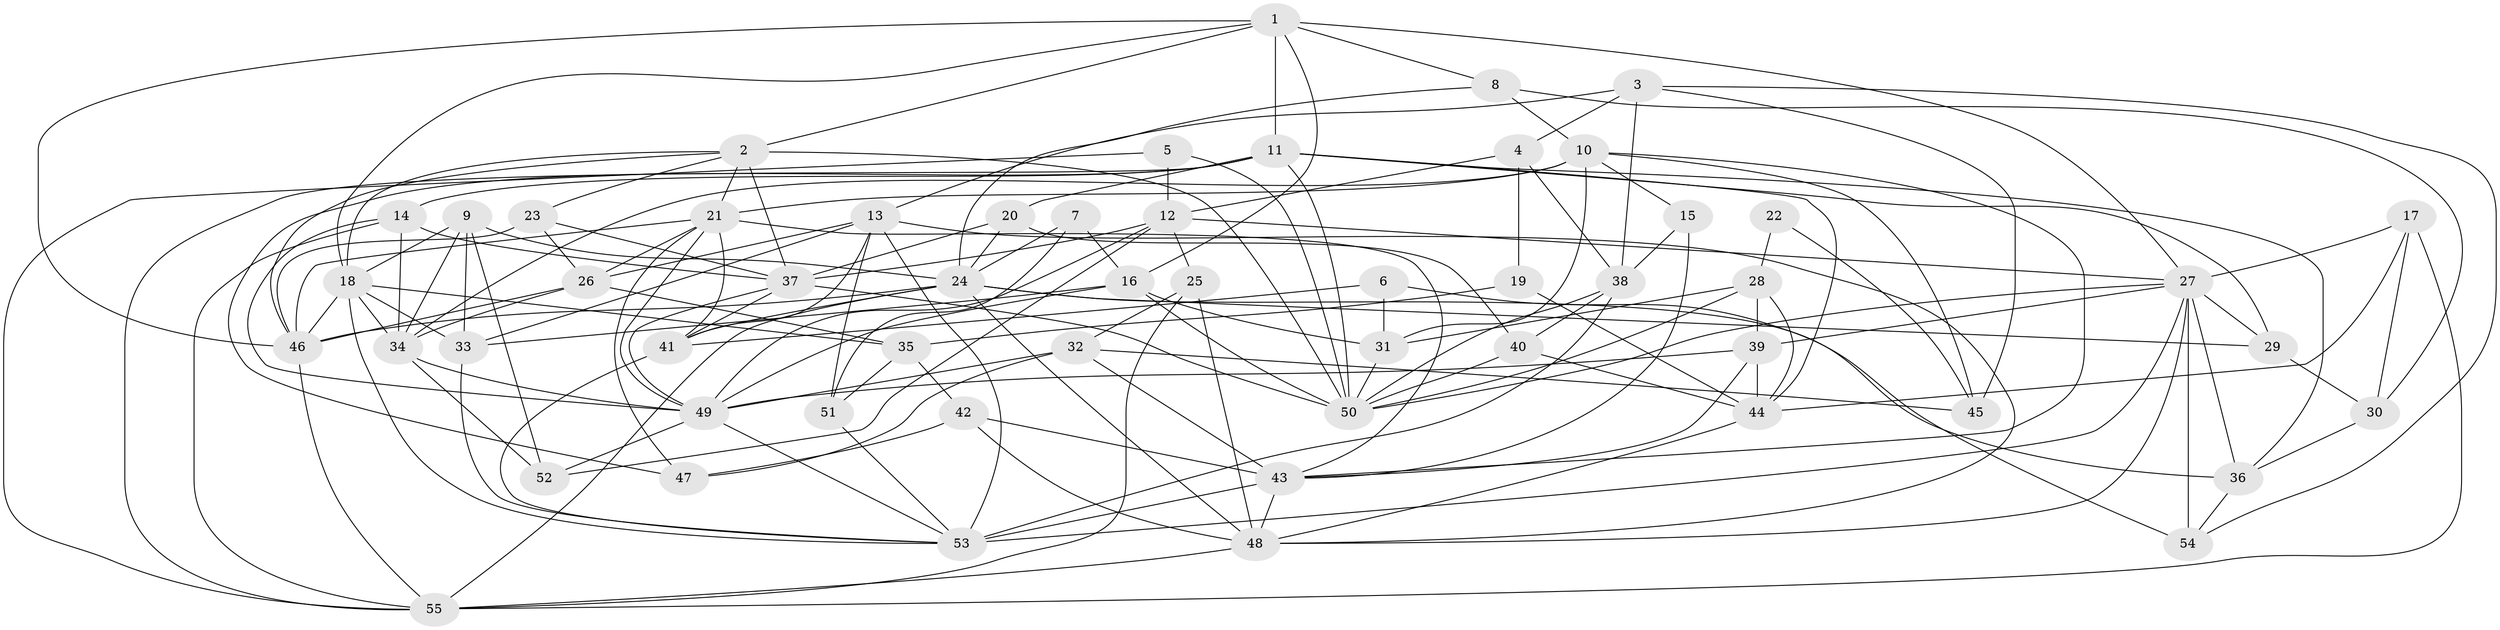 // original degree distribution, {5: 0.1834862385321101, 2: 0.1926605504587156, 4: 0.27522935779816515, 3: 0.22018348623853212, 7: 0.06422018348623854, 6: 0.01834862385321101, 8: 0.03669724770642202, 9: 0.009174311926605505}
// Generated by graph-tools (version 1.1) at 2025/01/03/09/25 03:01:59]
// undirected, 55 vertices, 157 edges
graph export_dot {
graph [start="1"]
  node [color=gray90,style=filled];
  1;
  2;
  3;
  4;
  5;
  6;
  7;
  8;
  9;
  10;
  11;
  12;
  13;
  14;
  15;
  16;
  17;
  18;
  19;
  20;
  21;
  22;
  23;
  24;
  25;
  26;
  27;
  28;
  29;
  30;
  31;
  32;
  33;
  34;
  35;
  36;
  37;
  38;
  39;
  40;
  41;
  42;
  43;
  44;
  45;
  46;
  47;
  48;
  49;
  50;
  51;
  52;
  53;
  54;
  55;
  1 -- 2 [weight=1.0];
  1 -- 8 [weight=1.0];
  1 -- 11 [weight=1.0];
  1 -- 16 [weight=1.0];
  1 -- 18 [weight=1.0];
  1 -- 27 [weight=1.0];
  1 -- 46 [weight=1.0];
  2 -- 18 [weight=1.0];
  2 -- 21 [weight=1.0];
  2 -- 23 [weight=1.0];
  2 -- 37 [weight=2.0];
  2 -- 46 [weight=1.0];
  2 -- 50 [weight=1.0];
  3 -- 4 [weight=1.0];
  3 -- 13 [weight=1.0];
  3 -- 38 [weight=1.0];
  3 -- 45 [weight=1.0];
  3 -- 54 [weight=1.0];
  4 -- 12 [weight=1.0];
  4 -- 19 [weight=1.0];
  4 -- 38 [weight=1.0];
  5 -- 12 [weight=1.0];
  5 -- 50 [weight=1.0];
  5 -- 55 [weight=1.0];
  6 -- 31 [weight=1.0];
  6 -- 41 [weight=1.0];
  6 -- 54 [weight=1.0];
  7 -- 16 [weight=1.0];
  7 -- 24 [weight=1.0];
  7 -- 51 [weight=1.0];
  8 -- 10 [weight=1.0];
  8 -- 24 [weight=1.0];
  8 -- 30 [weight=1.0];
  9 -- 18 [weight=1.0];
  9 -- 24 [weight=1.0];
  9 -- 33 [weight=1.0];
  9 -- 34 [weight=1.0];
  9 -- 52 [weight=1.0];
  10 -- 15 [weight=1.0];
  10 -- 21 [weight=1.0];
  10 -- 31 [weight=1.0];
  10 -- 34 [weight=1.0];
  10 -- 43 [weight=1.0];
  10 -- 45 [weight=1.0];
  11 -- 14 [weight=1.0];
  11 -- 20 [weight=1.0];
  11 -- 29 [weight=1.0];
  11 -- 36 [weight=1.0];
  11 -- 44 [weight=1.0];
  11 -- 47 [weight=1.0];
  11 -- 50 [weight=1.0];
  11 -- 55 [weight=1.0];
  12 -- 25 [weight=1.0];
  12 -- 27 [weight=1.0];
  12 -- 37 [weight=1.0];
  12 -- 49 [weight=1.0];
  12 -- 52 [weight=1.0];
  13 -- 26 [weight=1.0];
  13 -- 33 [weight=1.0];
  13 -- 41 [weight=1.0];
  13 -- 48 [weight=1.0];
  13 -- 51 [weight=1.0];
  13 -- 53 [weight=1.0];
  14 -- 34 [weight=1.0];
  14 -- 37 [weight=1.0];
  14 -- 49 [weight=1.0];
  14 -- 55 [weight=1.0];
  15 -- 38 [weight=1.0];
  15 -- 43 [weight=1.0];
  16 -- 31 [weight=1.0];
  16 -- 33 [weight=1.0];
  16 -- 49 [weight=1.0];
  16 -- 50 [weight=1.0];
  17 -- 27 [weight=1.0];
  17 -- 30 [weight=1.0];
  17 -- 44 [weight=1.0];
  17 -- 55 [weight=1.0];
  18 -- 33 [weight=1.0];
  18 -- 34 [weight=1.0];
  18 -- 35 [weight=1.0];
  18 -- 46 [weight=1.0];
  18 -- 53 [weight=1.0];
  19 -- 35 [weight=1.0];
  19 -- 44 [weight=1.0];
  20 -- 24 [weight=1.0];
  20 -- 37 [weight=1.0];
  20 -- 40 [weight=1.0];
  21 -- 26 [weight=1.0];
  21 -- 41 [weight=1.0];
  21 -- 43 [weight=1.0];
  21 -- 46 [weight=1.0];
  21 -- 47 [weight=1.0];
  21 -- 49 [weight=1.0];
  22 -- 28 [weight=1.0];
  22 -- 45 [weight=1.0];
  23 -- 26 [weight=1.0];
  23 -- 37 [weight=1.0];
  23 -- 46 [weight=1.0];
  24 -- 29 [weight=2.0];
  24 -- 36 [weight=1.0];
  24 -- 41 [weight=2.0];
  24 -- 46 [weight=1.0];
  24 -- 48 [weight=1.0];
  24 -- 55 [weight=1.0];
  25 -- 32 [weight=1.0];
  25 -- 48 [weight=1.0];
  25 -- 55 [weight=1.0];
  26 -- 34 [weight=1.0];
  26 -- 35 [weight=1.0];
  26 -- 46 [weight=1.0];
  27 -- 29 [weight=1.0];
  27 -- 36 [weight=1.0];
  27 -- 39 [weight=1.0];
  27 -- 48 [weight=1.0];
  27 -- 50 [weight=1.0];
  27 -- 53 [weight=1.0];
  27 -- 54 [weight=2.0];
  28 -- 31 [weight=1.0];
  28 -- 39 [weight=1.0];
  28 -- 44 [weight=1.0];
  28 -- 50 [weight=1.0];
  29 -- 30 [weight=1.0];
  30 -- 36 [weight=1.0];
  31 -- 50 [weight=2.0];
  32 -- 43 [weight=1.0];
  32 -- 45 [weight=1.0];
  32 -- 47 [weight=1.0];
  32 -- 49 [weight=1.0];
  33 -- 53 [weight=1.0];
  34 -- 49 [weight=1.0];
  34 -- 52 [weight=1.0];
  35 -- 42 [weight=1.0];
  35 -- 51 [weight=1.0];
  36 -- 54 [weight=1.0];
  37 -- 41 [weight=1.0];
  37 -- 49 [weight=1.0];
  37 -- 50 [weight=1.0];
  38 -- 40 [weight=1.0];
  38 -- 50 [weight=1.0];
  38 -- 53 [weight=1.0];
  39 -- 43 [weight=1.0];
  39 -- 44 [weight=1.0];
  39 -- 49 [weight=1.0];
  40 -- 44 [weight=1.0];
  40 -- 50 [weight=1.0];
  41 -- 53 [weight=1.0];
  42 -- 43 [weight=1.0];
  42 -- 47 [weight=1.0];
  42 -- 48 [weight=1.0];
  43 -- 48 [weight=1.0];
  43 -- 53 [weight=2.0];
  44 -- 48 [weight=1.0];
  46 -- 55 [weight=1.0];
  48 -- 55 [weight=1.0];
  49 -- 52 [weight=1.0];
  49 -- 53 [weight=1.0];
  51 -- 53 [weight=1.0];
}
